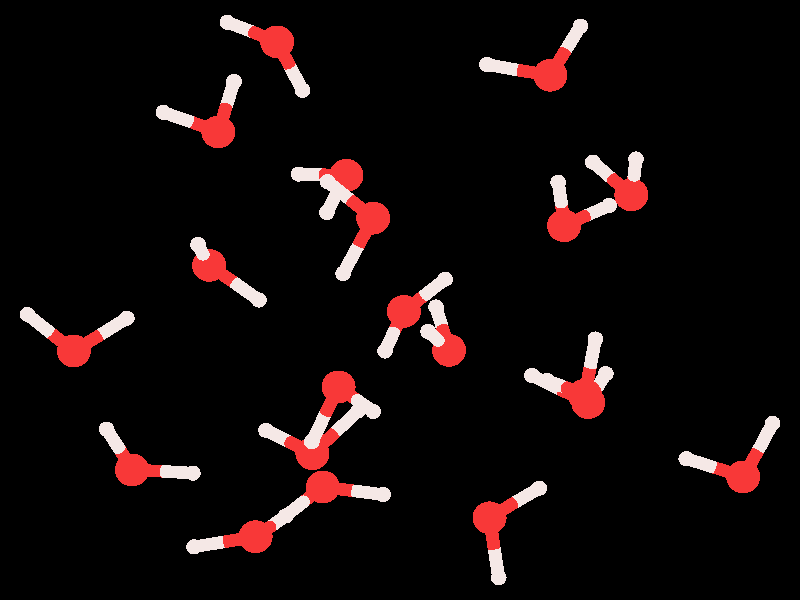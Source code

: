 #include "colors.inc"
#include "finish.inc"

global_settings {assumed_gamma 1 max_trace_level 6}
background {color White transmit 1.0}
camera {orthographic angle 0
  right -12.24*x up 9.53*y
  direction 50.00*z
  location <0,0,50.00> look_at <0,0,0>}


light_source {<  2.00,   3.00,  40.00> color White
  area_light <0.70, 0, 0>, <0, 0.70, 0>, 3, 3
  adaptive 1 jitter}
// no fog
#declare simple = finish {phong 0.7}
#declare pale = finish {ambient 0.5 diffuse 0.85 roughness 0.001 specular 0.200 }
#declare intermediate = finish {ambient 0.3 diffuse 0.6 specular 0.1 roughness 0.04}
#declare vmd = finish {ambient 0.0 diffuse 0.65 phong 0.1 phong_size 40.0 specular 0.5 }
#declare jmol = finish {ambient 0.2 diffuse 0.6 specular 1 roughness 0.001 metallic}
#declare ase2 = finish {ambient 0.05 brilliance 3 diffuse 0.6 metallic specular 0.7 roughness 0.04 reflection 0.15}
#declare ase3 = finish {ambient 0.15 brilliance 2 diffuse 0.6 metallic specular 1.0 roughness 0.001 reflection 0.0}
#declare glass = finish {ambient 0.05 diffuse 0.3 specular 1.0 roughness 0.001}
#declare glass2 = finish {ambient 0.01 diffuse 0.3 specular 1.0 reflection 0.25 roughness 0.001}
#declare Rcell = 0.050;
#declare Rbond = 0.100;

#macro atom(LOC, R, COL, TRANS, FIN)
  sphere{LOC, R texture{pigment{color COL transmit TRANS} finish{FIN}}}
#end
#macro constrain(LOC, R, COL, TRANS FIN)
union{torus{R, Rcell rotate 45*z texture{pigment{color COL transmit TRANS} finish{FIN}}}
     torus{R, Rcell rotate -45*z texture{pigment{color COL transmit TRANS} finish{FIN}}}
     translate LOC}
#end

// no cell vertices
atom(<  0.06,  -0.18,  -4.52>, 0.26, rgb <0.94, 0.04, 0.04>, 0.0, jmol) // #0
atom(< -0.23,  -0.81,  -3.82>, 0.12, rgb <0.91, 0.81, 0.79>, 0.0, jmol) // #1
atom(<  0.69,   0.33,  -4.04>, 0.12, rgb <0.91, 0.81, 0.79>, 0.0, jmol) // #2
atom(< -2.78,   2.67,  -1.94>, 0.26, rgb <0.94, 0.04, 0.04>, 0.0, jmol) // #3
atom(< -3.62,   2.98,  -1.57>, 0.12, rgb <0.91, 0.81, 0.79>, 0.0, jmol) // #4
atom(< -2.54,   3.47,  -2.53>, 0.12, rgb <0.91, 0.81, 0.79>, 0.0, jmol) // #5
atom(<  0.75,  -0.80,  -7.22>, 0.26, rgb <0.94, 0.04, 0.04>, 0.0, jmol) // #6
atom(<  0.55,  -0.11,  -7.88>, 0.12, rgb <0.91, 0.81, 0.79>, 0.0, jmol) // #7
atom(<  0.43,  -0.50,  -6.37>, 0.12, rgb <0.91, 0.81, 0.79>, 0.0, jmol) // #8
atom(< -0.41,   1.30,  -1.57>, 0.26, rgb <0.94, 0.04, 0.04>, 0.0, jmol) // #9
atom(< -0.87,   0.42,  -1.66>, 0.12, rgb <0.91, 0.81, 0.79>, 0.0, jmol) // #10
atom(< -1.11,   1.88,  -1.85>, 0.12, rgb <0.91, 0.81, 0.79>, 0.0, jmol) // #11
atom(< -1.34,  -2.44,  -7.82>, 0.26, rgb <0.94, 0.04, 0.04>, 0.0, jmol) // #12
atom(< -0.64,  -1.76,  -7.94>, 0.12, rgb <0.91, 0.81, 0.79>, 0.0, jmol) // #13
atom(< -2.05,  -2.07,  -8.41>, 0.12, rgb <0.91, 0.81, 0.79>, 0.0, jmol) // #14
atom(< -4.99,  -0.81,  -4.89>, 0.26, rgb <0.94, 0.04, 0.04>, 0.0, jmol) // #15
atom(< -4.18,  -0.29,  -4.93>, 0.12, rgb <0.91, 0.81, 0.79>, 0.0, jmol) // #16
atom(< -5.70,  -0.23,  -4.57>, 0.12, rgb <0.91, 0.81, 0.79>, 0.0, jmol) // #17
atom(<  2.83,  -1.51,  -5.17>, 0.26, rgb <0.94, 0.04, 0.04>, 0.0, jmol) // #18
atom(<  2.25,  -1.28,  -5.96>, 0.12, rgb <0.91, 0.81, 0.79>, 0.0, jmol) // #19
atom(<  2.99,  -0.62,  -4.87>, 0.12, rgb <0.91, 0.81, 0.79>, 0.0, jmol) // #20
atom(< -0.94,  -1.38,  -1.96>, 0.26, rgb <0.94, 0.04, 0.04>, 0.0, jmol) // #21
atom(< -1.35,  -2.25,  -2.31>, 0.12, rgb <0.91, 0.81, 0.79>, 0.0, jmol) // #22
atom(< -0.41,  -1.77,  -1.22>, 0.12, rgb <0.91, 0.81, 0.79>, 0.0, jmol) // #23
atom(<  2.30,   3.57,  -2.70>, 0.26, rgb <0.94, 0.04, 0.04>, 0.0, jmol) // #24
atom(<  1.33,   3.74,  -2.89>, 0.12, rgb <0.91, 0.81, 0.79>, 0.0, jmol) // #25
atom(<  2.76,   4.35,  -3.07>, 0.12, rgb <0.91, 0.81, 0.79>, 0.0, jmol) // #26
atom(<  3.54,   1.67,  -0.77>, 0.26, rgb <0.94, 0.04, 0.04>, 0.0, jmol) // #27
atom(<  3.61,   2.24,   0.00>, 0.12, rgb <0.91, 0.81, 0.79>, 0.0, jmol) // #28
atom(<  2.95,   2.19,  -1.34>, 0.12, rgb <0.91, 0.81, 0.79>, 0.0, jmol) // #29
atom(<  2.51,   1.18,  -4.54>, 0.26, rgb <0.94, 0.04, 0.04>, 0.0, jmol) // #30
atom(<  2.42,   1.87,  -3.81>, 0.12, rgb <0.91, 0.81, 0.79>, 0.0, jmol) // #31
atom(<  3.20,   1.50,  -5.11>, 0.12, rgb <0.91, 0.81, 0.79>, 0.0, jmol) // #32
atom(<  1.37,  -3.46,  -4.03>, 0.26, rgb <0.94, 0.04, 0.04>, 0.0, jmol) // #33
atom(<  2.13,  -2.99,  -4.41>, 0.12, rgb <0.91, 0.81, 0.79>, 0.0, jmol) // #34
atom(<  1.51,  -4.41,  -4.30>, 0.12, rgb <0.91, 0.81, 0.79>, 0.0, jmol) // #35
atom(<  2.88,  -1.63,  -9.34>, 0.26, rgb <0.94, 0.04, 0.04>, 0.0, jmol) // #36
atom(<  2.02,  -1.20,  -9.57>, 0.12, rgb <0.91, 0.81, 0.79>, 0.0, jmol) // #37
atom(<  3.15,  -1.17,  -8.51>, 0.12, rgb <0.91, 0.81, 0.79>, 0.0, jmol) // #38
atom(< -2.21,  -3.76,  -3.04>, 0.26, rgb <0.94, 0.04, 0.04>, 0.0, jmol) // #39
atom(< -1.75,  -3.43,  -3.87>, 0.12, rgb <0.91, 0.81, 0.79>, 0.0, jmol) // #40
atom(< -3.15,  -3.92,  -3.31>, 0.12, rgb <0.91, 0.81, 0.79>, 0.0, jmol) // #41
atom(< -4.10,  -2.70,  -6.71>, 0.26, rgb <0.94, 0.04, 0.04>, 0.0, jmol) // #42
atom(< -4.49,  -2.05,  -6.11>, 0.12, rgb <0.91, 0.81, 0.79>, 0.0, jmol) // #43
atom(< -3.17,  -2.75,  -6.37>, 0.12, rgb <0.91, 0.81, 0.79>, 0.0, jmol) // #44
atom(<  5.25,  -2.81,  -6.00>, 0.26, rgb <0.94, 0.04, 0.04>, 0.0, jmol) // #45
atom(<  4.38,  -2.52,  -5.75>, 0.12, rgb <0.91, 0.81, 0.79>, 0.0, jmol) // #46
atom(<  5.70,  -1.96,  -6.02>, 0.12, rgb <0.91, 0.81, 0.79>, 0.0, jmol) // #47
atom(< -0.82,   1.98,  -6.54>, 0.26, rgb <0.94, 0.04, 0.04>, 0.0, jmol) // #48
atom(< -1.12,   1.39,  -5.80>, 0.12, rgb <0.91, 0.81, 0.79>, 0.0, jmol) // #49
atom(< -1.55,   2.00,  -7.17>, 0.12, rgb <0.91, 0.81, 0.79>, 0.0, jmol) // #50
atom(< -1.88,   4.10,  -4.06>, 0.26, rgb <0.94, 0.04, 0.04>, 0.0, jmol) // #51
atom(< -2.64,   4.41,  -4.64>, 0.12, rgb <0.91, 0.81, 0.79>, 0.0, jmol) // #52
atom(< -1.49,   3.33,  -4.50>, 0.12, rgb <0.91, 0.81, 0.79>, 0.0, jmol) // #53
atom(< -1.18,  -2.97,  -5.18>, 0.26, rgb <0.94, 0.04, 0.04>, 0.0, jmol) // #54
atom(< -1.23,  -2.93,  -6.17>, 0.12, rgb <0.91, 0.81, 0.79>, 0.0, jmol) // #55
atom(< -0.26,  -3.09,  -4.96>, 0.12, rgb <0.91, 0.81, 0.79>, 0.0, jmol) // #56
atom(< -2.92,   0.55,  -4.12>, 0.26, rgb <0.94, 0.04, 0.04>, 0.0, jmol) // #57
atom(< -3.09,   0.88,  -3.16>, 0.12, rgb <0.91, 0.81, 0.79>, 0.0, jmol) // #58
atom(< -2.16,  -0.00,  -3.83>, 0.12, rgb <0.91, 0.81, 0.79>, 0.0, jmol) // #59
cylinder {<  0.06,  -0.18,  -4.52>, < -0.09,  -0.50,  -4.17>, Rbond texture{pigment {color rgb <0.94, 0.04, 0.04> transmit 0.0} finish{jmol}}}
cylinder {< -0.23,  -0.81,  -3.82>, < -0.09,  -0.50,  -4.17>, Rbond texture{pigment {color rgb <0.91, 0.81, 0.79> transmit 0.0} finish{jmol}}}
cylinder {<  0.06,  -0.18,  -4.52>, <  0.37,   0.07,  -4.28>, Rbond texture{pigment {color rgb <0.94, 0.04, 0.04> transmit 0.0} finish{jmol}}}
cylinder {<  0.69,   0.33,  -4.04>, <  0.37,   0.07,  -4.28>, Rbond texture{pigment {color rgb <0.91, 0.81, 0.79> transmit 0.0} finish{jmol}}}
cylinder {< -2.78,   2.67,  -1.94>, < -3.20,   2.83,  -1.76>, Rbond texture{pigment {color rgb <0.94, 0.04, 0.04> transmit 0.0} finish{jmol}}}
cylinder {< -3.62,   2.98,  -1.57>, < -3.20,   2.83,  -1.76>, Rbond texture{pigment {color rgb <0.91, 0.81, 0.79> transmit 0.0} finish{jmol}}}
cylinder {< -2.78,   2.67,  -1.94>, < -2.66,   3.07,  -2.24>, Rbond texture{pigment {color rgb <0.94, 0.04, 0.04> transmit 0.0} finish{jmol}}}
cylinder {< -2.54,   3.47,  -2.53>, < -2.66,   3.07,  -2.24>, Rbond texture{pigment {color rgb <0.91, 0.81, 0.79> transmit 0.0} finish{jmol}}}
cylinder {<  0.75,  -0.80,  -7.22>, <  0.65,  -0.45,  -7.55>, Rbond texture{pigment {color rgb <0.94, 0.04, 0.04> transmit 0.0} finish{jmol}}}
cylinder {<  0.55,  -0.11,  -7.88>, <  0.65,  -0.45,  -7.55>, Rbond texture{pigment {color rgb <0.91, 0.81, 0.79> transmit 0.0} finish{jmol}}}
cylinder {<  0.75,  -0.80,  -7.22>, <  0.59,  -0.65,  -6.80>, Rbond texture{pigment {color rgb <0.94, 0.04, 0.04> transmit 0.0} finish{jmol}}}
cylinder {<  0.43,  -0.50,  -6.37>, <  0.59,  -0.65,  -6.80>, Rbond texture{pigment {color rgb <0.91, 0.81, 0.79> transmit 0.0} finish{jmol}}}
cylinder {< -0.41,   1.30,  -1.57>, < -0.64,   0.86,  -1.62>, Rbond texture{pigment {color rgb <0.94, 0.04, 0.04> transmit 0.0} finish{jmol}}}
cylinder {< -0.87,   0.42,  -1.66>, < -0.64,   0.86,  -1.62>, Rbond texture{pigment {color rgb <0.91, 0.81, 0.79> transmit 0.0} finish{jmol}}}
cylinder {< -0.41,   1.30,  -1.57>, < -0.76,   1.59,  -1.71>, Rbond texture{pigment {color rgb <0.94, 0.04, 0.04> transmit 0.0} finish{jmol}}}
cylinder {< -1.11,   1.88,  -1.85>, < -0.76,   1.59,  -1.71>, Rbond texture{pigment {color rgb <0.91, 0.81, 0.79> transmit 0.0} finish{jmol}}}
cylinder {< -1.34,  -2.44,  -7.82>, < -0.99,  -2.10,  -7.88>, Rbond texture{pigment {color rgb <0.94, 0.04, 0.04> transmit 0.0} finish{jmol}}}
cylinder {< -0.64,  -1.76,  -7.94>, < -0.99,  -2.10,  -7.88>, Rbond texture{pigment {color rgb <0.91, 0.81, 0.79> transmit 0.0} finish{jmol}}}
cylinder {< -1.34,  -2.44,  -7.82>, < -1.70,  -2.25,  -8.12>, Rbond texture{pigment {color rgb <0.94, 0.04, 0.04> transmit 0.0} finish{jmol}}}
cylinder {< -2.05,  -2.07,  -8.41>, < -1.70,  -2.25,  -8.12>, Rbond texture{pigment {color rgb <0.91, 0.81, 0.79> transmit 0.0} finish{jmol}}}
cylinder {< -4.99,  -0.81,  -4.89>, < -5.35,  -0.52,  -4.73>, Rbond texture{pigment {color rgb <0.94, 0.04, 0.04> transmit 0.0} finish{jmol}}}
cylinder {< -5.70,  -0.23,  -4.57>, < -5.35,  -0.52,  -4.73>, Rbond texture{pigment {color rgb <0.91, 0.81, 0.79> transmit 0.0} finish{jmol}}}
cylinder {< -4.99,  -0.81,  -4.89>, < -4.58,  -0.55,  -4.91>, Rbond texture{pigment {color rgb <0.94, 0.04, 0.04> transmit 0.0} finish{jmol}}}
cylinder {< -4.18,  -0.29,  -4.93>, < -4.58,  -0.55,  -4.91>, Rbond texture{pigment {color rgb <0.91, 0.81, 0.79> transmit 0.0} finish{jmol}}}
cylinder {<  2.83,  -1.51,  -5.17>, <  2.54,  -1.39,  -5.57>, Rbond texture{pigment {color rgb <0.94, 0.04, 0.04> transmit 0.0} finish{jmol}}}
cylinder {<  2.25,  -1.28,  -5.96>, <  2.54,  -1.39,  -5.57>, Rbond texture{pigment {color rgb <0.91, 0.81, 0.79> transmit 0.0} finish{jmol}}}
cylinder {<  2.83,  -1.51,  -5.17>, <  2.91,  -1.06,  -5.02>, Rbond texture{pigment {color rgb <0.94, 0.04, 0.04> transmit 0.0} finish{jmol}}}
cylinder {<  2.99,  -0.62,  -4.87>, <  2.91,  -1.06,  -5.02>, Rbond texture{pigment {color rgb <0.91, 0.81, 0.79> transmit 0.0} finish{jmol}}}
cylinder {< -0.94,  -1.38,  -1.96>, < -1.14,  -1.81,  -2.13>, Rbond texture{pigment {color rgb <0.94, 0.04, 0.04> transmit 0.0} finish{jmol}}}
cylinder {< -1.35,  -2.25,  -2.31>, < -1.14,  -1.81,  -2.13>, Rbond texture{pigment {color rgb <0.91, 0.81, 0.79> transmit 0.0} finish{jmol}}}
cylinder {< -0.94,  -1.38,  -1.96>, < -0.67,  -1.58,  -1.59>, Rbond texture{pigment {color rgb <0.94, 0.04, 0.04> transmit 0.0} finish{jmol}}}
cylinder {< -0.41,  -1.77,  -1.22>, < -0.67,  -1.58,  -1.59>, Rbond texture{pigment {color rgb <0.91, 0.81, 0.79> transmit 0.0} finish{jmol}}}
cylinder {<  2.30,   3.57,  -2.70>, <  2.53,   3.96,  -2.88>, Rbond texture{pigment {color rgb <0.94, 0.04, 0.04> transmit 0.0} finish{jmol}}}
cylinder {<  2.76,   4.35,  -3.07>, <  2.53,   3.96,  -2.88>, Rbond texture{pigment {color rgb <0.91, 0.81, 0.79> transmit 0.0} finish{jmol}}}
cylinder {<  2.30,   3.57,  -2.70>, <  1.81,   3.65,  -2.79>, Rbond texture{pigment {color rgb <0.94, 0.04, 0.04> transmit 0.0} finish{jmol}}}
cylinder {<  1.33,   3.74,  -2.89>, <  1.81,   3.65,  -2.79>, Rbond texture{pigment {color rgb <0.91, 0.81, 0.79> transmit 0.0} finish{jmol}}}
cylinder {<  3.54,   1.67,  -0.77>, <  3.58,   1.96,  -0.38>, Rbond texture{pigment {color rgb <0.94, 0.04, 0.04> transmit 0.0} finish{jmol}}}
cylinder {<  3.61,   2.24,   0.00>, <  3.58,   1.96,  -0.38>, Rbond texture{pigment {color rgb <0.91, 0.81, 0.79> transmit 0.0} finish{jmol}}}
cylinder {<  3.54,   1.67,  -0.77>, <  3.24,   1.93,  -1.05>, Rbond texture{pigment {color rgb <0.94, 0.04, 0.04> transmit 0.0} finish{jmol}}}
cylinder {<  2.95,   2.19,  -1.34>, <  3.24,   1.93,  -1.05>, Rbond texture{pigment {color rgb <0.91, 0.81, 0.79> transmit 0.0} finish{jmol}}}
cylinder {<  2.51,   1.18,  -4.54>, <  2.85,   1.34,  -4.82>, Rbond texture{pigment {color rgb <0.94, 0.04, 0.04> transmit 0.0} finish{jmol}}}
cylinder {<  3.20,   1.50,  -5.11>, <  2.85,   1.34,  -4.82>, Rbond texture{pigment {color rgb <0.91, 0.81, 0.79> transmit 0.0} finish{jmol}}}
cylinder {<  2.51,   1.18,  -4.54>, <  2.47,   1.53,  -4.18>, Rbond texture{pigment {color rgb <0.94, 0.04, 0.04> transmit 0.0} finish{jmol}}}
cylinder {<  2.42,   1.87,  -3.81>, <  2.47,   1.53,  -4.18>, Rbond texture{pigment {color rgb <0.91, 0.81, 0.79> transmit 0.0} finish{jmol}}}
cylinder {<  1.37,  -3.46,  -4.03>, <  1.44,  -3.94,  -4.16>, Rbond texture{pigment {color rgb <0.94, 0.04, 0.04> transmit 0.0} finish{jmol}}}
cylinder {<  1.51,  -4.41,  -4.30>, <  1.44,  -3.94,  -4.16>, Rbond texture{pigment {color rgb <0.91, 0.81, 0.79> transmit 0.0} finish{jmol}}}
cylinder {<  1.37,  -3.46,  -4.03>, <  1.75,  -3.22,  -4.22>, Rbond texture{pigment {color rgb <0.94, 0.04, 0.04> transmit 0.0} finish{jmol}}}
cylinder {<  2.13,  -2.99,  -4.41>, <  1.75,  -3.22,  -4.22>, Rbond texture{pigment {color rgb <0.91, 0.81, 0.79> transmit 0.0} finish{jmol}}}
cylinder {<  2.88,  -1.63,  -9.34>, <  3.01,  -1.40,  -8.93>, Rbond texture{pigment {color rgb <0.94, 0.04, 0.04> transmit 0.0} finish{jmol}}}
cylinder {<  3.15,  -1.17,  -8.51>, <  3.01,  -1.40,  -8.93>, Rbond texture{pigment {color rgb <0.91, 0.81, 0.79> transmit 0.0} finish{jmol}}}
cylinder {<  2.88,  -1.63,  -9.34>, <  2.45,  -1.42,  -9.46>, Rbond texture{pigment {color rgb <0.94, 0.04, 0.04> transmit 0.0} finish{jmol}}}
cylinder {<  2.02,  -1.20,  -9.57>, <  2.45,  -1.42,  -9.46>, Rbond texture{pigment {color rgb <0.91, 0.81, 0.79> transmit 0.0} finish{jmol}}}
cylinder {< -2.21,  -3.76,  -3.04>, < -1.98,  -3.60,  -3.46>, Rbond texture{pigment {color rgb <0.94, 0.04, 0.04> transmit 0.0} finish{jmol}}}
cylinder {< -1.75,  -3.43,  -3.87>, < -1.98,  -3.60,  -3.46>, Rbond texture{pigment {color rgb <0.91, 0.81, 0.79> transmit 0.0} finish{jmol}}}
cylinder {< -2.21,  -3.76,  -3.04>, < -2.68,  -3.84,  -3.18>, Rbond texture{pigment {color rgb <0.94, 0.04, 0.04> transmit 0.0} finish{jmol}}}
cylinder {< -3.15,  -3.92,  -3.31>, < -2.68,  -3.84,  -3.18>, Rbond texture{pigment {color rgb <0.91, 0.81, 0.79> transmit 0.0} finish{jmol}}}
cylinder {< -1.75,  -3.43,  -3.87>, < -1.47,  -3.20,  -4.53>, Rbond texture{pigment {color rgb <0.91, 0.81, 0.79> transmit 0.0} finish{jmol}}}
cylinder {< -1.18,  -2.97,  -5.18>, < -1.47,  -3.20,  -4.53>, Rbond texture{pigment {color rgb <0.94, 0.04, 0.04> transmit 0.0} finish{jmol}}}
cylinder {< -4.10,  -2.70,  -6.71>, < -4.29,  -2.37,  -6.41>, Rbond texture{pigment {color rgb <0.94, 0.04, 0.04> transmit 0.0} finish{jmol}}}
cylinder {< -4.49,  -2.05,  -6.11>, < -4.29,  -2.37,  -6.41>, Rbond texture{pigment {color rgb <0.91, 0.81, 0.79> transmit 0.0} finish{jmol}}}
cylinder {< -4.10,  -2.70,  -6.71>, < -3.64,  -2.72,  -6.54>, Rbond texture{pigment {color rgb <0.94, 0.04, 0.04> transmit 0.0} finish{jmol}}}
cylinder {< -3.17,  -2.75,  -6.37>, < -3.64,  -2.72,  -6.54>, Rbond texture{pigment {color rgb <0.91, 0.81, 0.79> transmit 0.0} finish{jmol}}}
cylinder {<  5.25,  -2.81,  -6.00>, <  5.48,  -2.39,  -6.01>, Rbond texture{pigment {color rgb <0.94, 0.04, 0.04> transmit 0.0} finish{jmol}}}
cylinder {<  5.70,  -1.96,  -6.02>, <  5.48,  -2.39,  -6.01>, Rbond texture{pigment {color rgb <0.91, 0.81, 0.79> transmit 0.0} finish{jmol}}}
cylinder {<  5.25,  -2.81,  -6.00>, <  4.81,  -2.66,  -5.88>, Rbond texture{pigment {color rgb <0.94, 0.04, 0.04> transmit 0.0} finish{jmol}}}
cylinder {<  4.38,  -2.52,  -5.75>, <  4.81,  -2.66,  -5.88>, Rbond texture{pigment {color rgb <0.91, 0.81, 0.79> transmit 0.0} finish{jmol}}}
cylinder {< -0.82,   1.98,  -6.54>, < -1.18,   1.99,  -6.85>, Rbond texture{pigment {color rgb <0.94, 0.04, 0.04> transmit 0.0} finish{jmol}}}
cylinder {< -1.55,   2.00,  -7.17>, < -1.18,   1.99,  -6.85>, Rbond texture{pigment {color rgb <0.91, 0.81, 0.79> transmit 0.0} finish{jmol}}}
cylinder {< -0.82,   1.98,  -6.54>, < -0.97,   1.69,  -6.17>, Rbond texture{pigment {color rgb <0.94, 0.04, 0.04> transmit 0.0} finish{jmol}}}
cylinder {< -1.12,   1.39,  -5.80>, < -0.97,   1.69,  -6.17>, Rbond texture{pigment {color rgb <0.91, 0.81, 0.79> transmit 0.0} finish{jmol}}}
cylinder {< -1.88,   4.10,  -4.06>, < -2.26,   4.26,  -4.35>, Rbond texture{pigment {color rgb <0.94, 0.04, 0.04> transmit 0.0} finish{jmol}}}
cylinder {< -2.64,   4.41,  -4.64>, < -2.26,   4.26,  -4.35>, Rbond texture{pigment {color rgb <0.91, 0.81, 0.79> transmit 0.0} finish{jmol}}}
cylinder {< -1.88,   4.10,  -4.06>, < -1.69,   3.72,  -4.28>, Rbond texture{pigment {color rgb <0.94, 0.04, 0.04> transmit 0.0} finish{jmol}}}
cylinder {< -1.49,   3.33,  -4.50>, < -1.69,   3.72,  -4.28>, Rbond texture{pigment {color rgb <0.91, 0.81, 0.79> transmit 0.0} finish{jmol}}}
cylinder {< -1.18,  -2.97,  -5.18>, < -1.21,  -2.95,  -5.67>, Rbond texture{pigment {color rgb <0.94, 0.04, 0.04> transmit 0.0} finish{jmol}}}
cylinder {< -1.23,  -2.93,  -6.17>, < -1.21,  -2.95,  -5.67>, Rbond texture{pigment {color rgb <0.91, 0.81, 0.79> transmit 0.0} finish{jmol}}}
cylinder {< -1.18,  -2.97,  -5.18>, < -0.72,  -3.03,  -5.07>, Rbond texture{pigment {color rgb <0.94, 0.04, 0.04> transmit 0.0} finish{jmol}}}
cylinder {< -0.26,  -3.09,  -4.96>, < -0.72,  -3.03,  -5.07>, Rbond texture{pigment {color rgb <0.91, 0.81, 0.79> transmit 0.0} finish{jmol}}}
cylinder {< -2.92,   0.55,  -4.12>, < -2.54,   0.28,  -3.97>, Rbond texture{pigment {color rgb <0.94, 0.04, 0.04> transmit 0.0} finish{jmol}}}
cylinder {< -2.16,  -0.00,  -3.83>, < -2.54,   0.28,  -3.97>, Rbond texture{pigment {color rgb <0.91, 0.81, 0.79> transmit 0.0} finish{jmol}}}
cylinder {< -2.92,   0.55,  -4.12>, < -3.01,   0.72,  -3.64>, Rbond texture{pigment {color rgb <0.94, 0.04, 0.04> transmit 0.0} finish{jmol}}}
cylinder {< -3.09,   0.88,  -3.16>, < -3.01,   0.72,  -3.64>, Rbond texture{pigment {color rgb <0.91, 0.81, 0.79> transmit 0.0} finish{jmol}}}
// no constraints
